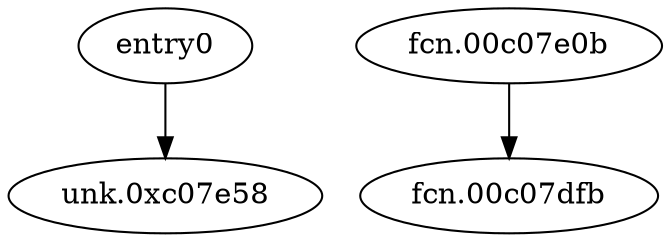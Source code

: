 digraph code {
  "0x00c07bc8" [label="entry0"];
  "0x00c07bc8" -> "0x00c07e58";
  "0x00c07e58" [label="unk.0xc07e58"];
  "0x00c07e0b" [label="fcn.00c07e0b"];
  "0x00c07e0b" -> "0x00c07dfb";
  "0x00c07dfb" [label="fcn.00c07dfb"];
}